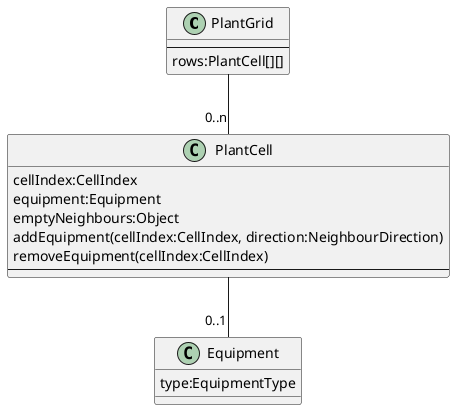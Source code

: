 @startuml

class PlantGrid {
    --
    rows:PlantCell[][]
}

class PlantCell {
    cellIndex:CellIndex
    equipment:Equipment
    emptyNeighbours:Object
    addEquipment(cellIndex:CellIndex, direction:NeighbourDirection)
    removeEquipment(cellIndex:CellIndex)
    --
}

class Equipment {
    type:EquipmentType
}

PlantGrid -- "0..n" PlantCell
PlantCell -- "0..1" Equipment

@enduml